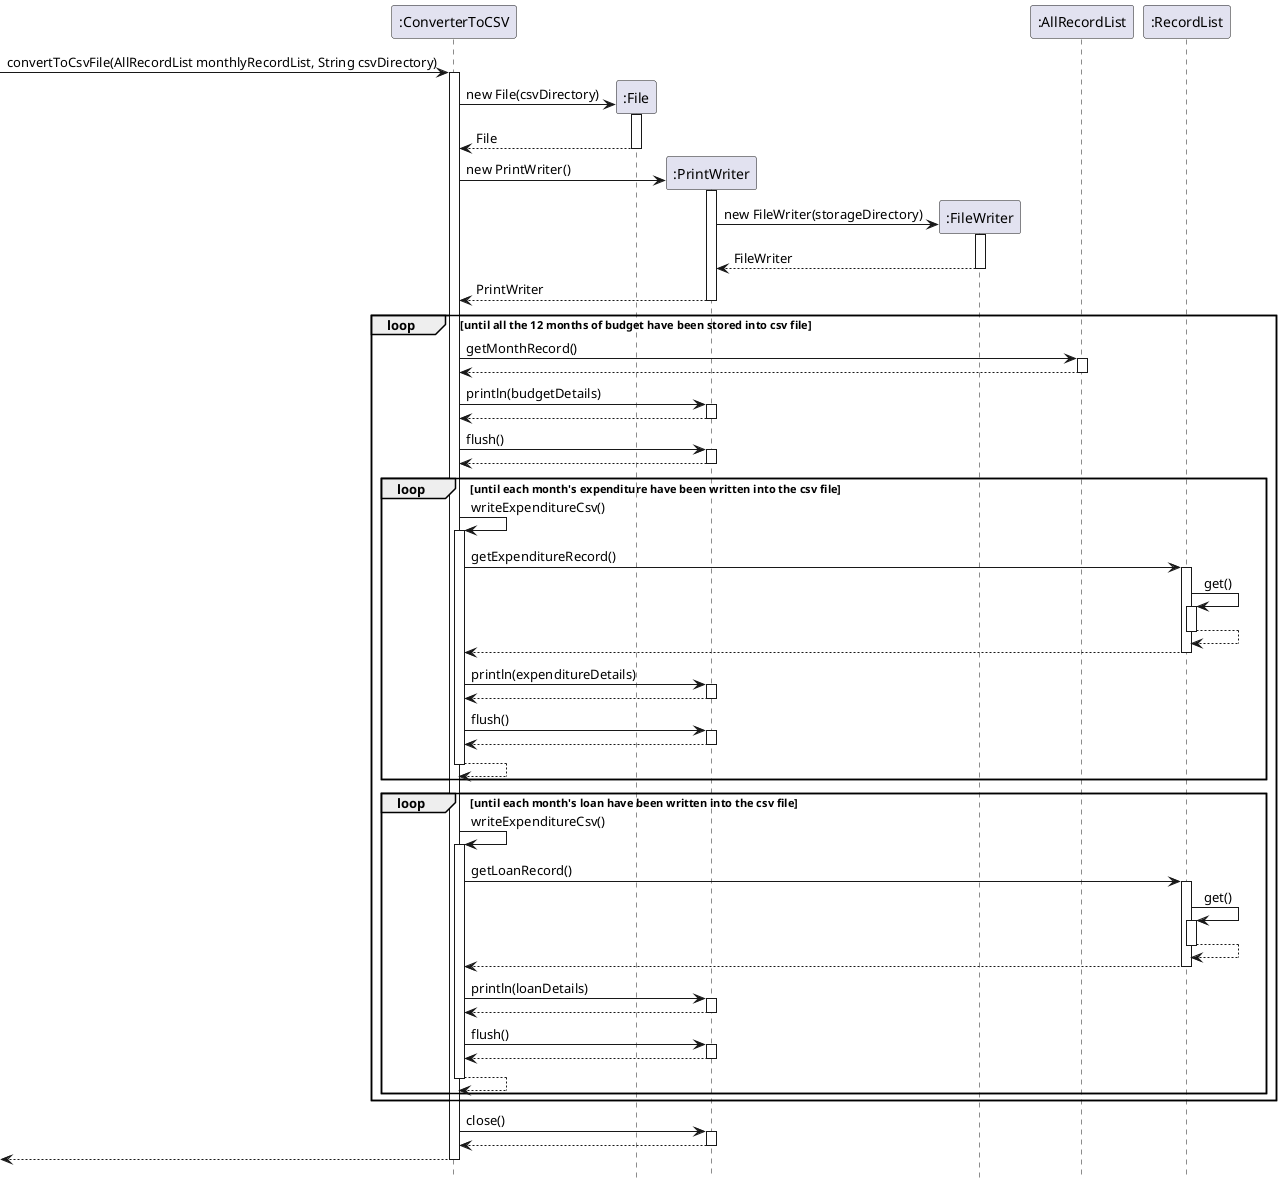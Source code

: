 @startuml
'https://plantuml.com/sequence-diagram
hide footbox

-> ":ConverterToCSV": convertToCsvFile(AllRecordList monthlyRecordList, String csvDirectory)

activate ":ConverterToCSV"

create ":File"
":ConverterToCSV" -> ":File": new File(csvDirectory)
activate ":File"
":File" --> ":ConverterToCSV": File
deactivate ":File"

create ":PrintWriter"
":ConverterToCSV" -> ":PrintWriter": new PrintWriter()
activate ":PrintWriter"

create ":FileWriter"
":PrintWriter" -> ":FileWriter": new FileWriter(storageDirectory)
activate ":FileWriter"

":FileWriter" --> ":PrintWriter": FileWriter
deactivate ":FileWriter"

":PrintWriter" --> ":ConverterToCSV": PrintWriter
deactivate ":PrintWriter"

loop until all the 12 months of budget have been stored into csv file
":ConverterToCSV" -> ":AllRecordList": getMonthRecord()

activate ":AllRecordList"
":AllRecordList" --> ":ConverterToCSV"
deactivate ":AllRecordList"

":ConverterToCSV" -> ":PrintWriter": println(budgetDetails)
activate ":PrintWriter"
":PrintWriter" --> ":ConverterToCSV"
deactivate ":PrintWriter"

":ConverterToCSV" -> ":PrintWriter": flush()
activate ":PrintWriter"
":PrintWriter" --> ":ConverterToCSV"
deactivate ":PrintWriter"

loop until each month's expenditure have been written into the csv file
":ConverterToCSV" -> ":ConverterToCSV":writeExpenditureCsv()
activate ":ConverterToCSV"

":ConverterToCSV" -> ":RecordList": getExpenditureRecord()

activate ":RecordList"
":RecordList" -> ":RecordList":get()
activate ":RecordList"
":RecordList" --> ":RecordList"
deactivate ":RecordList"
":RecordList" --> ":ConverterToCSV":
deactivate ":RecordList"

":ConverterToCSV" -> ":PrintWriter": println(expenditureDetails)
activate ":PrintWriter"
":PrintWriter" --> ":ConverterToCSV"
deactivate ":PrintWriter"

":ConverterToCSV" -> ":PrintWriter": flush()
activate ":PrintWriter"
":PrintWriter" --> ":ConverterToCSV"
deactivate ":PrintWriter"
":ConverterToCSV" --> ":ConverterToCSV"

deactivate ":ConverterToCSV"

end

loop until each month's loan have been written into the csv file
":ConverterToCSV" -> ":ConverterToCSV":writeExpenditureCsv()
activate ":ConverterToCSV"

":ConverterToCSV" -> ":RecordList": getLoanRecord()
activate ":RecordList"
":RecordList" -> ":RecordList":get()
activate ":RecordList"
":RecordList" --> ":RecordList"
deactivate ":RecordList"
":RecordList" --> ":ConverterToCSV":
deactivate ":RecordList"

":ConverterToCSV" -> ":PrintWriter": println(loanDetails)
activate ":PrintWriter"
":PrintWriter" --> ":ConverterToCSV"
deactivate ":PrintWriter"

":ConverterToCSV" -> ":PrintWriter": flush()
activate ":PrintWriter"
":PrintWriter" --> ":ConverterToCSV"
deactivate ":PrintWriter"
":ConverterToCSV" --> ":ConverterToCSV"
deactivate ":ConverterToCSV"

end

end

":ConverterToCSV" -> ":PrintWriter": close()
activate ":PrintWriter"
":PrintWriter" --> ":ConverterToCSV"
deactivate ":PrintWriter"

return

deactivate ":ConverterToCSV"

@enduml
